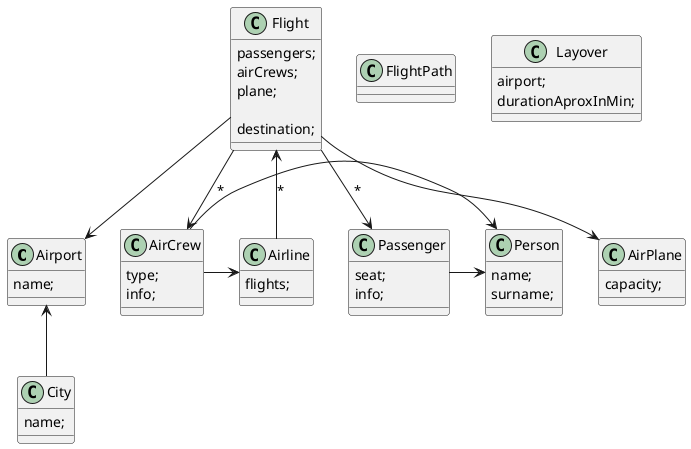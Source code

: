 @startuml

class Airport{
    name;
}
class City{
    name;
}

class AirPlane{
    capacity;
}

class Airline{
    flights;
}
class Flight{
    passengers;
    airCrews;
    plane;
   
    destination;
}

class Passenger{
    seat;
    info;
}

class AirCrew{
    type;
    info;
}

class FlightPath{
    
}

class Person{
    name;
    surname;
}

class Layover{
    airport;
    durationAproxInMin;
}

City -u-> Airport
Flight --> Airport
Flight --> Passenger: *
Flight --> AirCrew: *
Flight --> AirPlane
Airline -> Flight: *
AirCrew -> Airline

Passenger -> Person
AirCrew -> Person

@enduml